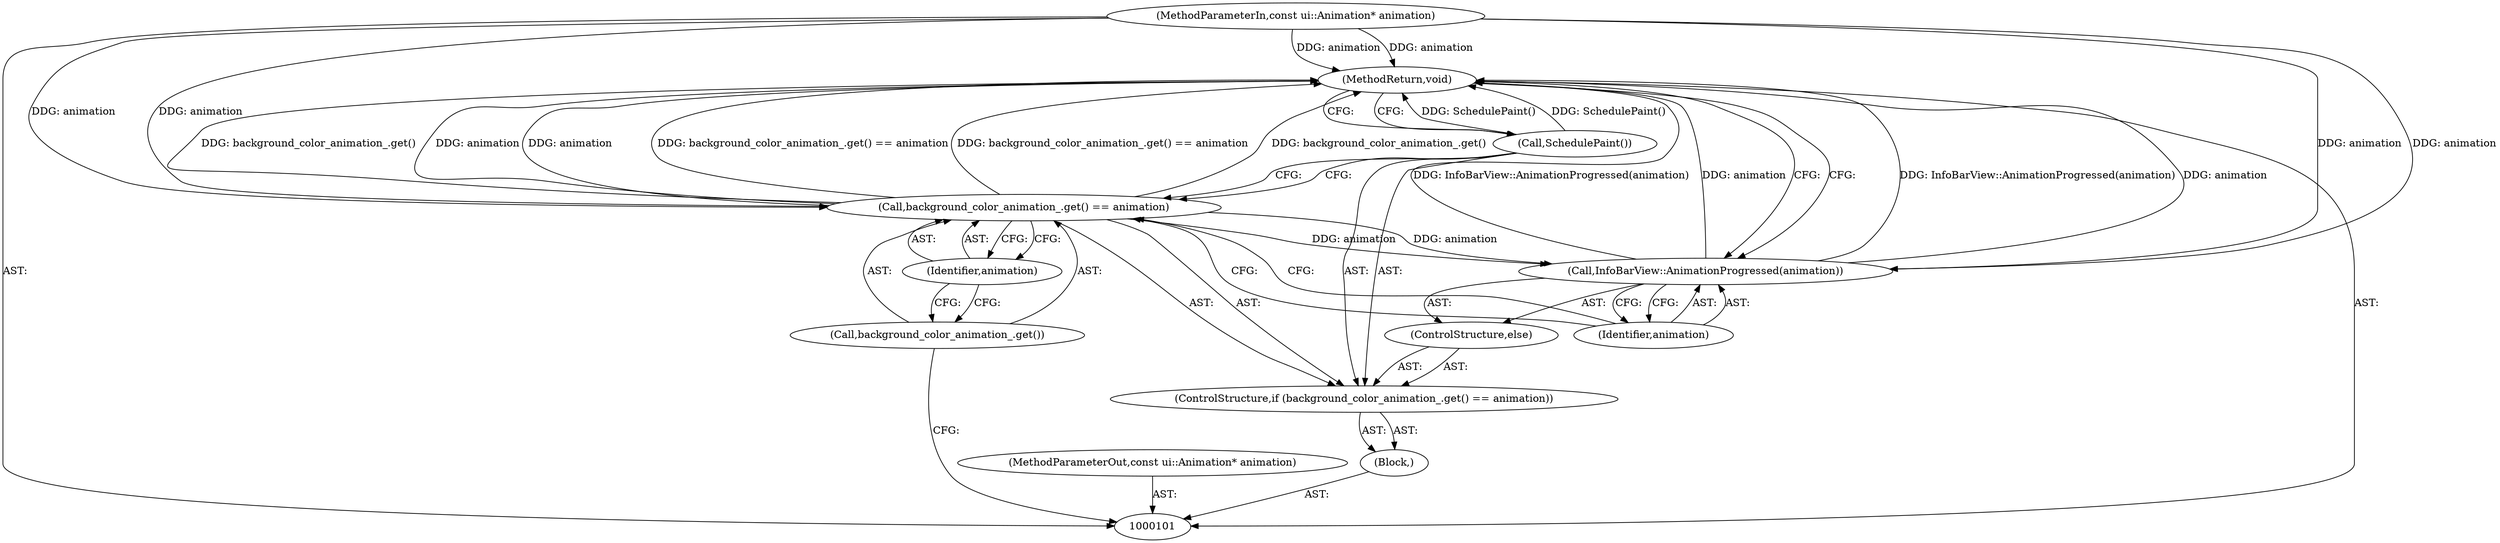 digraph "0_Chrome_fc3c351a3d995f73ead5c92354396a7ec2b14e3f_11" {
"1000112" [label="(MethodReturn,void)"];
"1000102" [label="(MethodParameterIn,const ui::Animation* animation)"];
"1000131" [label="(MethodParameterOut,const ui::Animation* animation)"];
"1000103" [label="(Block,)"];
"1000104" [label="(ControlStructure,if (background_color_animation_.get() == animation))"];
"1000107" [label="(Identifier,animation)"];
"1000105" [label="(Call,background_color_animation_.get() == animation)"];
"1000106" [label="(Call,background_color_animation_.get())"];
"1000108" [label="(Call,SchedulePaint())"];
"1000109" [label="(ControlStructure,else)"];
"1000111" [label="(Identifier,animation)"];
"1000110" [label="(Call,InfoBarView::AnimationProgressed(animation))"];
"1000112" -> "1000101"  [label="AST: "];
"1000112" -> "1000108"  [label="CFG: "];
"1000112" -> "1000110"  [label="CFG: "];
"1000108" -> "1000112"  [label="DDG: SchedulePaint()"];
"1000105" -> "1000112"  [label="DDG: animation"];
"1000105" -> "1000112"  [label="DDG: background_color_animation_.get() == animation"];
"1000105" -> "1000112"  [label="DDG: background_color_animation_.get()"];
"1000102" -> "1000112"  [label="DDG: animation"];
"1000110" -> "1000112"  [label="DDG: InfoBarView::AnimationProgressed(animation)"];
"1000110" -> "1000112"  [label="DDG: animation"];
"1000102" -> "1000101"  [label="AST: "];
"1000102" -> "1000112"  [label="DDG: animation"];
"1000102" -> "1000105"  [label="DDG: animation"];
"1000102" -> "1000110"  [label="DDG: animation"];
"1000131" -> "1000101"  [label="AST: "];
"1000103" -> "1000101"  [label="AST: "];
"1000104" -> "1000103"  [label="AST: "];
"1000104" -> "1000103"  [label="AST: "];
"1000105" -> "1000104"  [label="AST: "];
"1000108" -> "1000104"  [label="AST: "];
"1000109" -> "1000104"  [label="AST: "];
"1000107" -> "1000105"  [label="AST: "];
"1000107" -> "1000106"  [label="CFG: "];
"1000105" -> "1000107"  [label="CFG: "];
"1000105" -> "1000104"  [label="AST: "];
"1000105" -> "1000107"  [label="CFG: "];
"1000106" -> "1000105"  [label="AST: "];
"1000107" -> "1000105"  [label="AST: "];
"1000108" -> "1000105"  [label="CFG: "];
"1000111" -> "1000105"  [label="CFG: "];
"1000105" -> "1000112"  [label="DDG: animation"];
"1000105" -> "1000112"  [label="DDG: background_color_animation_.get() == animation"];
"1000105" -> "1000112"  [label="DDG: background_color_animation_.get()"];
"1000102" -> "1000105"  [label="DDG: animation"];
"1000105" -> "1000110"  [label="DDG: animation"];
"1000106" -> "1000105"  [label="AST: "];
"1000106" -> "1000101"  [label="CFG: "];
"1000107" -> "1000106"  [label="CFG: "];
"1000108" -> "1000104"  [label="AST: "];
"1000108" -> "1000105"  [label="CFG: "];
"1000112" -> "1000108"  [label="CFG: "];
"1000108" -> "1000112"  [label="DDG: SchedulePaint()"];
"1000109" -> "1000104"  [label="AST: "];
"1000110" -> "1000109"  [label="AST: "];
"1000111" -> "1000110"  [label="AST: "];
"1000111" -> "1000105"  [label="CFG: "];
"1000110" -> "1000111"  [label="CFG: "];
"1000110" -> "1000109"  [label="AST: "];
"1000110" -> "1000111"  [label="CFG: "];
"1000111" -> "1000110"  [label="AST: "];
"1000112" -> "1000110"  [label="CFG: "];
"1000110" -> "1000112"  [label="DDG: InfoBarView::AnimationProgressed(animation)"];
"1000110" -> "1000112"  [label="DDG: animation"];
"1000105" -> "1000110"  [label="DDG: animation"];
"1000102" -> "1000110"  [label="DDG: animation"];
}
